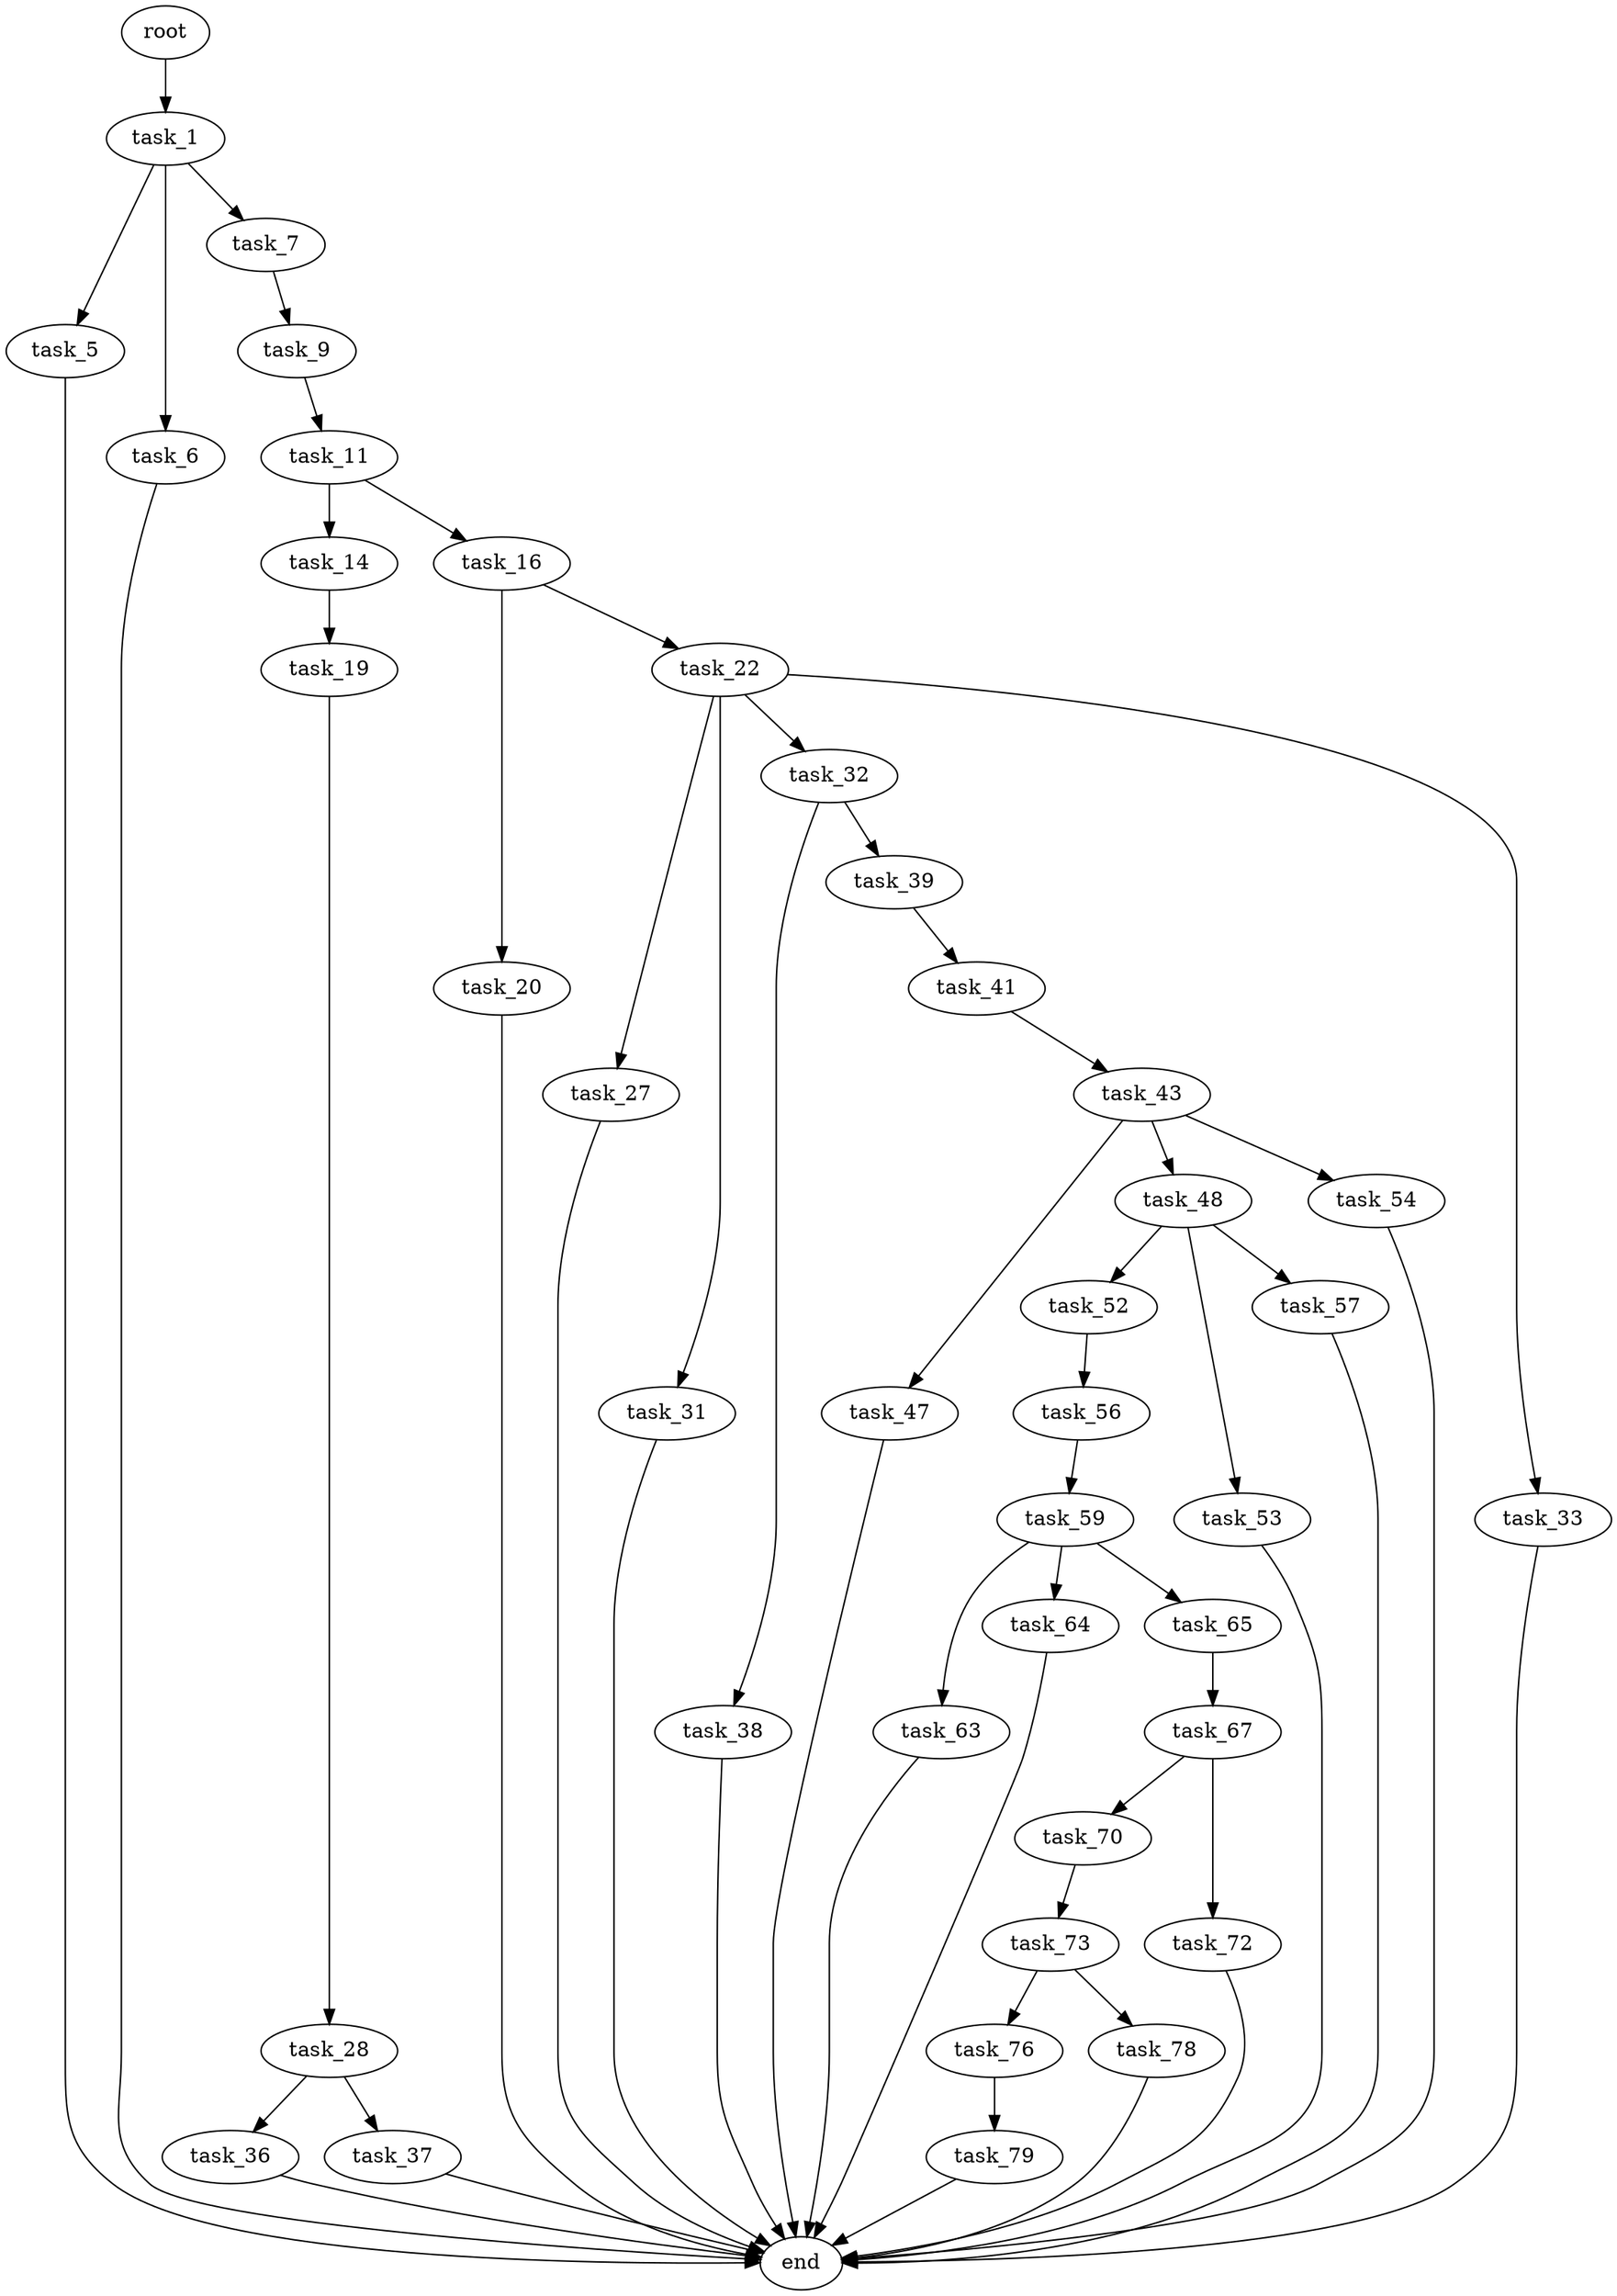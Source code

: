 digraph G {
  root [size="0.000000"];
  task_1 [size="368293445632.000000"];
  task_5 [size="2405231168.000000"];
  task_6 [size="247237979830.000000"];
  task_7 [size="134217728000.000000"];
  end [size="0.000000"];
  task_9 [size="14403680718.000000"];
  task_11 [size="15152574932.000000"];
  task_14 [size="857427692.000000"];
  task_16 [size="26887181113.000000"];
  task_19 [size="28442244978.000000"];
  task_20 [size="68719476736.000000"];
  task_22 [size="134217728000.000000"];
  task_28 [size="1311558971.000000"];
  task_27 [size="333376750262.000000"];
  task_31 [size="80855775696.000000"];
  task_32 [size="55952295750.000000"];
  task_33 [size="231928233984.000000"];
  task_36 [size="24805993286.000000"];
  task_37 [size="16463412015.000000"];
  task_38 [size="2059564935.000000"];
  task_39 [size="171885593276.000000"];
  task_41 [size="782757789696.000000"];
  task_43 [size="182325452868.000000"];
  task_47 [size="247326596594.000000"];
  task_48 [size="2593483872.000000"];
  task_54 [size="19055288675.000000"];
  task_52 [size="231928233984.000000"];
  task_53 [size="379934815776.000000"];
  task_57 [size="134217728000.000000"];
  task_56 [size="1073741824000.000000"];
  task_59 [size="16006633213.000000"];
  task_63 [size="41487019382.000000"];
  task_64 [size="190225479105.000000"];
  task_65 [size="949987727724.000000"];
  task_67 [size="19553590196.000000"];
  task_70 [size="190687773064.000000"];
  task_72 [size="7618224355.000000"];
  task_73 [size="25889927706.000000"];
  task_76 [size="293081534253.000000"];
  task_78 [size="756605847556.000000"];
  task_79 [size="28991029248.000000"];

  root -> task_1 [size="1.000000"];
  task_1 -> task_5 [size="411041792.000000"];
  task_1 -> task_6 [size="411041792.000000"];
  task_1 -> task_7 [size="411041792.000000"];
  task_5 -> end [size="1.000000"];
  task_6 -> end [size="1.000000"];
  task_7 -> task_9 [size="209715200.000000"];
  task_9 -> task_11 [size="301989888.000000"];
  task_11 -> task_14 [size="301989888.000000"];
  task_11 -> task_16 [size="301989888.000000"];
  task_14 -> task_19 [size="33554432.000000"];
  task_16 -> task_20 [size="679477248.000000"];
  task_16 -> task_22 [size="679477248.000000"];
  task_19 -> task_28 [size="838860800.000000"];
  task_20 -> end [size="1.000000"];
  task_22 -> task_27 [size="209715200.000000"];
  task_22 -> task_31 [size="209715200.000000"];
  task_22 -> task_32 [size="209715200.000000"];
  task_22 -> task_33 [size="209715200.000000"];
  task_28 -> task_36 [size="33554432.000000"];
  task_28 -> task_37 [size="33554432.000000"];
  task_27 -> end [size="1.000000"];
  task_31 -> end [size="1.000000"];
  task_32 -> task_38 [size="209715200.000000"];
  task_32 -> task_39 [size="209715200.000000"];
  task_33 -> end [size="1.000000"];
  task_36 -> end [size="1.000000"];
  task_37 -> end [size="1.000000"];
  task_38 -> end [size="1.000000"];
  task_39 -> task_41 [size="301989888.000000"];
  task_41 -> task_43 [size="679477248.000000"];
  task_43 -> task_47 [size="536870912.000000"];
  task_43 -> task_48 [size="536870912.000000"];
  task_43 -> task_54 [size="536870912.000000"];
  task_47 -> end [size="1.000000"];
  task_48 -> task_52 [size="301989888.000000"];
  task_48 -> task_53 [size="301989888.000000"];
  task_48 -> task_57 [size="301989888.000000"];
  task_54 -> end [size="1.000000"];
  task_52 -> task_56 [size="301989888.000000"];
  task_53 -> end [size="1.000000"];
  task_57 -> end [size="1.000000"];
  task_56 -> task_59 [size="838860800.000000"];
  task_59 -> task_63 [size="411041792.000000"];
  task_59 -> task_64 [size="411041792.000000"];
  task_59 -> task_65 [size="411041792.000000"];
  task_63 -> end [size="1.000000"];
  task_64 -> end [size="1.000000"];
  task_65 -> task_67 [size="679477248.000000"];
  task_67 -> task_70 [size="679477248.000000"];
  task_67 -> task_72 [size="679477248.000000"];
  task_70 -> task_73 [size="301989888.000000"];
  task_72 -> end [size="1.000000"];
  task_73 -> task_76 [size="838860800.000000"];
  task_73 -> task_78 [size="838860800.000000"];
  task_76 -> task_79 [size="209715200.000000"];
  task_78 -> end [size="1.000000"];
  task_79 -> end [size="1.000000"];
}
